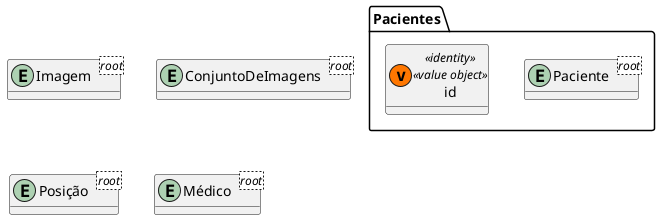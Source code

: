 @startuml

hide methods


package Pacientes {
entity Paciente <root> {
    }

class "id" as ID7 <<(v,#FF7700) identity>> <<(v,#FF7700) value object>>{}
}
    entity Imagem <root> {
    }

    entity ConjuntoDeImagens <root> {
    }

    entity Posição <root> {
    }

    entity Médico <root> {
    }



@enduml
